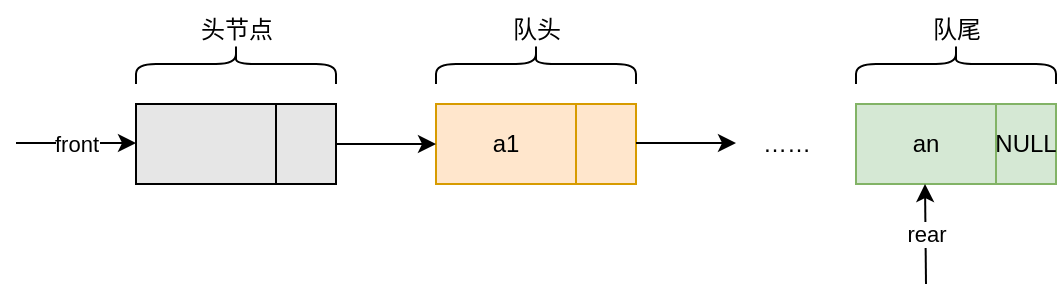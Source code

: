 <mxfile>
    <diagram id="cORT7PWl6GtFymF1pGcP" name="Page-1">
        <mxGraphModel dx="2200" dy="1558" grid="1" gridSize="10" guides="1" tooltips="1" connect="1" arrows="1" fold="1" page="1" pageScale="1" pageWidth="850" pageHeight="1100" math="0" shadow="0">
            <root>
                <mxCell id="0"/>
                <mxCell id="1" parent="0"/>
                <mxCell id="2" value="" style="rounded=0;whiteSpace=wrap;html=1;fillColor=#E6E6E6;" vertex="1" parent="1">
                    <mxGeometry x="960" y="160" width="70" height="40" as="geometry"/>
                </mxCell>
                <mxCell id="3" value="" style="rounded=0;whiteSpace=wrap;html=1;fillColor=#E6E6E6;" vertex="1" parent="1">
                    <mxGeometry x="1030" y="160" width="30" height="40" as="geometry"/>
                </mxCell>
                <mxCell id="4" value="a1" style="rounded=0;whiteSpace=wrap;html=1;fillColor=#ffe6cc;strokeColor=#d79b00;" vertex="1" parent="1">
                    <mxGeometry x="1110" y="160" width="70" height="40" as="geometry"/>
                </mxCell>
                <mxCell id="5" value="" style="rounded=0;whiteSpace=wrap;html=1;fillColor=#ffe6cc;strokeColor=#d79b00;" vertex="1" parent="1">
                    <mxGeometry x="1180" y="160" width="30" height="40" as="geometry"/>
                </mxCell>
                <mxCell id="6" value="an" style="rounded=0;whiteSpace=wrap;html=1;fillColor=#d5e8d4;strokeColor=#82b366;" vertex="1" parent="1">
                    <mxGeometry x="1320" y="160" width="70" height="40" as="geometry"/>
                </mxCell>
                <mxCell id="7" value="NULL" style="rounded=0;whiteSpace=wrap;html=1;fillColor=#d5e8d4;strokeColor=#82b366;" vertex="1" parent="1">
                    <mxGeometry x="1390" y="160" width="30" height="40" as="geometry"/>
                </mxCell>
                <mxCell id="8" value="" style="endArrow=classic;html=1;" edge="1" parent="1">
                    <mxGeometry relative="1" as="geometry">
                        <mxPoint x="900" y="179.5" as="sourcePoint"/>
                        <mxPoint x="960" y="179.5" as="targetPoint"/>
                    </mxGeometry>
                </mxCell>
                <mxCell id="9" value="front" style="edgeLabel;resizable=0;html=1;;align=center;verticalAlign=middle;" connectable="0" vertex="1" parent="8">
                    <mxGeometry relative="1" as="geometry"/>
                </mxCell>
                <mxCell id="10" value="" style="endArrow=classic;html=1;entryX=0.25;entryY=1;entryDx=0;entryDy=0;" edge="1" parent="1">
                    <mxGeometry relative="1" as="geometry">
                        <mxPoint x="1355" y="250" as="sourcePoint"/>
                        <mxPoint x="1354.5" y="200" as="targetPoint"/>
                    </mxGeometry>
                </mxCell>
                <mxCell id="11" value="rear" style="edgeLabel;resizable=0;html=1;;align=center;verticalAlign=middle;" connectable="0" vertex="1" parent="10">
                    <mxGeometry relative="1" as="geometry"/>
                </mxCell>
                <mxCell id="12" value="" style="shape=curlyBracket;whiteSpace=wrap;html=1;rounded=1;flipH=1;labelPosition=right;verticalLabelPosition=middle;align=left;verticalAlign=middle;direction=south;" vertex="1" parent="1">
                    <mxGeometry x="960" y="130" width="100" height="20" as="geometry"/>
                </mxCell>
                <mxCell id="14" value="" style="shape=curlyBracket;whiteSpace=wrap;html=1;rounded=1;flipH=1;labelPosition=right;verticalLabelPosition=middle;align=left;verticalAlign=middle;direction=south;" vertex="1" parent="1">
                    <mxGeometry x="1110" y="130" width="100" height="20" as="geometry"/>
                </mxCell>
                <mxCell id="15" value="" style="shape=curlyBracket;whiteSpace=wrap;html=1;rounded=1;flipH=1;labelPosition=right;verticalLabelPosition=middle;align=left;verticalAlign=middle;direction=south;" vertex="1" parent="1">
                    <mxGeometry x="1320" y="130" width="100" height="20" as="geometry"/>
                </mxCell>
                <mxCell id="16" value="头节点" style="text;html=1;align=center;verticalAlign=middle;resizable=0;points=[];autosize=1;strokeColor=none;fillColor=none;" vertex="1" parent="1">
                    <mxGeometry x="980" y="108" width="60" height="30" as="geometry"/>
                </mxCell>
                <mxCell id="17" value="队头" style="text;html=1;align=center;verticalAlign=middle;resizable=0;points=[];autosize=1;strokeColor=none;fillColor=none;" vertex="1" parent="1">
                    <mxGeometry x="1135" y="108" width="50" height="30" as="geometry"/>
                </mxCell>
                <mxCell id="18" value="队尾" style="text;html=1;align=center;verticalAlign=middle;resizable=0;points=[];autosize=1;strokeColor=none;fillColor=none;" vertex="1" parent="1">
                    <mxGeometry x="1345" y="108" width="50" height="30" as="geometry"/>
                </mxCell>
                <mxCell id="19" value="" style="endArrow=classic;html=1;exitX=1;exitY=0.5;exitDx=0;exitDy=0;entryX=0;entryY=0.5;entryDx=0;entryDy=0;" edge="1" parent="1" source="3" target="4">
                    <mxGeometry width="50" height="50" relative="1" as="geometry">
                        <mxPoint x="960" y="630" as="sourcePoint"/>
                        <mxPoint x="1010" y="580" as="targetPoint"/>
                    </mxGeometry>
                </mxCell>
                <mxCell id="20" value="" style="endArrow=classic;html=1;exitX=1;exitY=0.5;exitDx=0;exitDy=0;entryX=0;entryY=0.5;entryDx=0;entryDy=0;" edge="1" parent="1">
                    <mxGeometry width="50" height="50" relative="1" as="geometry">
                        <mxPoint x="1210" y="179.5" as="sourcePoint"/>
                        <mxPoint x="1260" y="179.5" as="targetPoint"/>
                    </mxGeometry>
                </mxCell>
                <mxCell id="21" value="……" style="text;html=1;align=center;verticalAlign=middle;resizable=0;points=[];autosize=1;strokeColor=none;fillColor=none;" vertex="1" parent="1">
                    <mxGeometry x="1260" y="165" width="50" height="30" as="geometry"/>
                </mxCell>
            </root>
        </mxGraphModel>
    </diagram>
</mxfile>